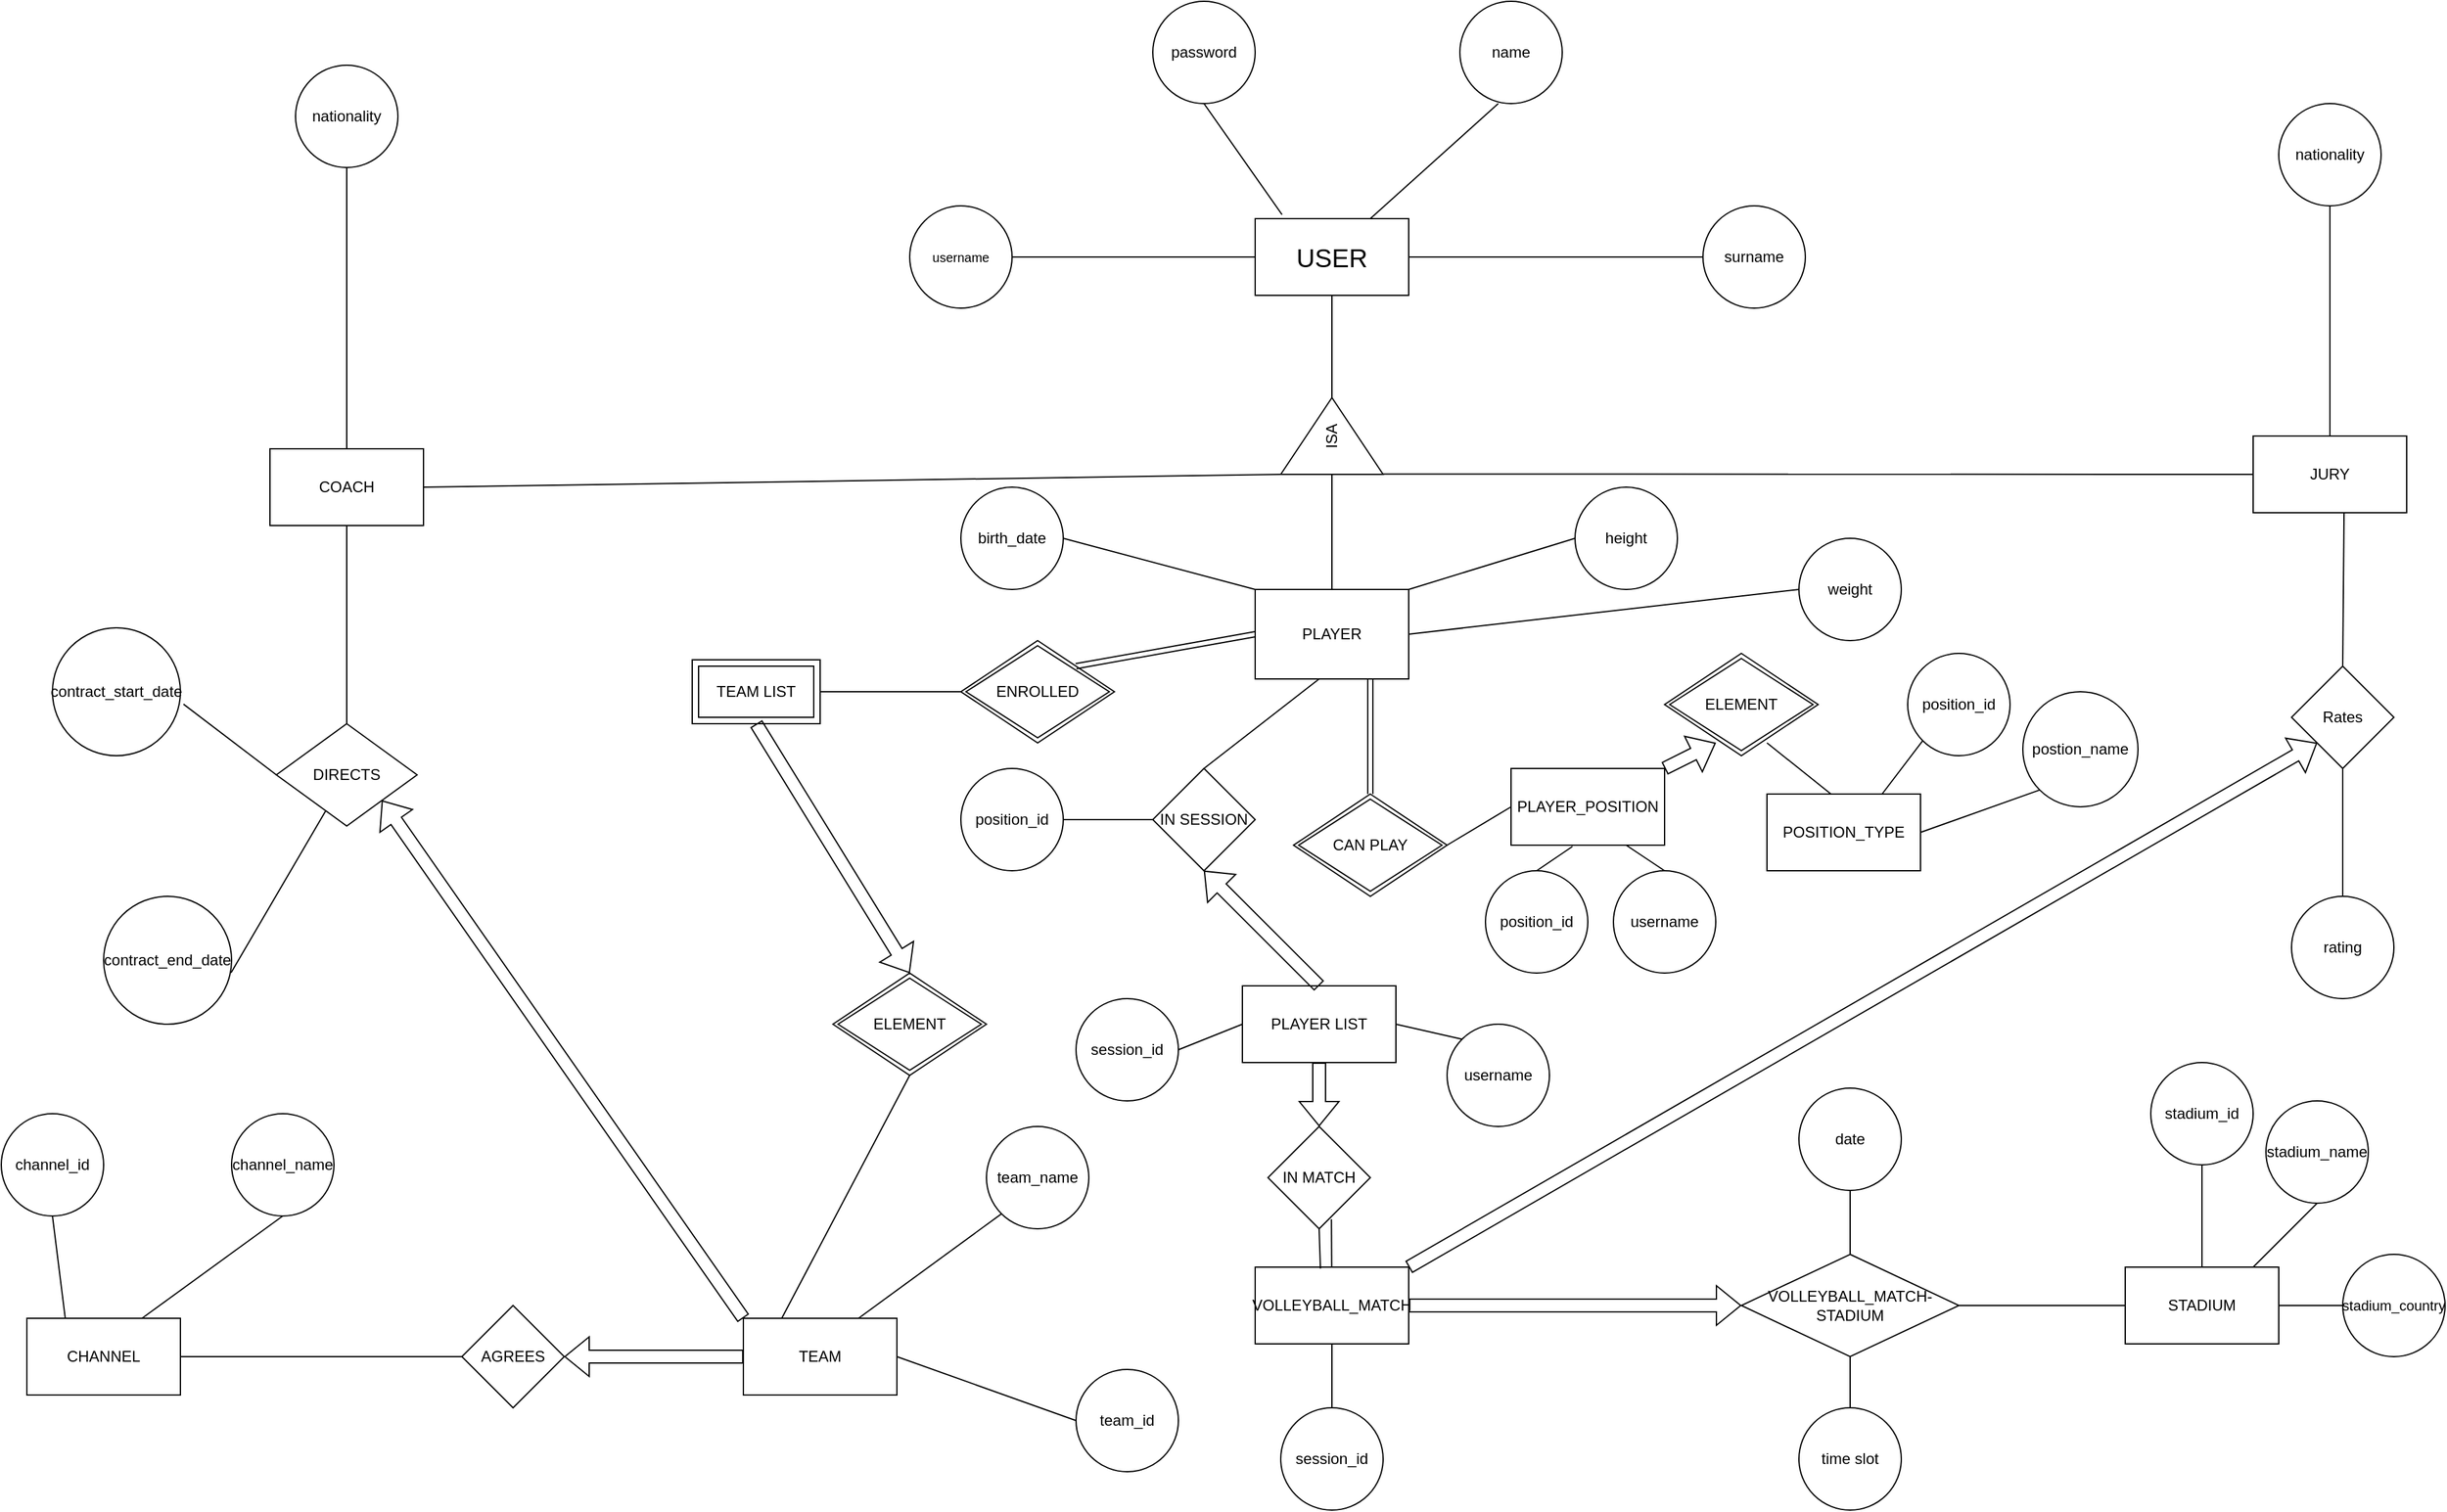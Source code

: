 <mxfile version="24.0.7" type="device">
  <diagram name="Page-1" id="yD7OdkKWVoem7eufRsLi">
    <mxGraphModel dx="2575" dy="1232" grid="1" gridSize="10" guides="1" tooltips="1" connect="1" arrows="1" fold="1" page="1" pageScale="1" pageWidth="1920" pageHeight="1200" math="0" shadow="0">
      <root>
        <mxCell id="0" />
        <mxCell id="1" parent="0" />
        <mxCell id="bbALmOzFAUpH4V1ZmCAf-1" value="&lt;font style=&quot;font-size: 20px;&quot;&gt;USER&lt;/font&gt;" style="rounded=0;whiteSpace=wrap;html=1;" parent="1" vertex="1">
          <mxGeometry x="990" y="190" width="120" height="60" as="geometry" />
        </mxCell>
        <mxCell id="bbALmOzFAUpH4V1ZmCAf-4" value="surname" style="ellipse;whiteSpace=wrap;html=1;rounded=0;" parent="1" vertex="1">
          <mxGeometry x="1340" y="180" width="80" height="80" as="geometry" />
        </mxCell>
        <mxCell id="bbALmOzFAUpH4V1ZmCAf-9" value="&lt;font size=&quot;1&quot;&gt;username&lt;/font&gt;" style="ellipse;whiteSpace=wrap;html=1;rounded=0;" parent="1" vertex="1">
          <mxGeometry x="720" y="180" width="80" height="80" as="geometry" />
        </mxCell>
        <mxCell id="bbALmOzFAUpH4V1ZmCAf-11" value="password" style="ellipse;whiteSpace=wrap;html=1;rounded=0;" parent="1" vertex="1">
          <mxGeometry x="910" y="20" width="80" height="80" as="geometry" />
        </mxCell>
        <mxCell id="bbALmOzFAUpH4V1ZmCAf-15" value="name" style="ellipse;whiteSpace=wrap;html=1;rounded=0;" parent="1" vertex="1">
          <mxGeometry x="1150" y="20" width="80" height="80" as="geometry" />
        </mxCell>
        <mxCell id="bbALmOzFAUpH4V1ZmCAf-16" value="" style="endArrow=none;html=1;rounded=0;exitX=0.175;exitY=-0.052;exitDx=0;exitDy=0;exitPerimeter=0;entryX=0.5;entryY=1;entryDx=0;entryDy=0;" parent="1" source="bbALmOzFAUpH4V1ZmCAf-1" target="bbALmOzFAUpH4V1ZmCAf-11" edge="1">
          <mxGeometry width="50" height="50" relative="1" as="geometry">
            <mxPoint x="910" y="170" as="sourcePoint" />
            <mxPoint x="960" y="120" as="targetPoint" />
          </mxGeometry>
        </mxCell>
        <mxCell id="bbALmOzFAUpH4V1ZmCAf-17" value="" style="endArrow=none;html=1;rounded=0;exitX=1;exitY=0.5;exitDx=0;exitDy=0;entryX=0;entryY=0.5;entryDx=0;entryDy=0;" parent="1" source="bbALmOzFAUpH4V1ZmCAf-9" target="bbALmOzFAUpH4V1ZmCAf-1" edge="1">
          <mxGeometry width="50" height="50" relative="1" as="geometry">
            <mxPoint x="880" y="245" as="sourcePoint" />
            <mxPoint x="930" y="195" as="targetPoint" />
          </mxGeometry>
        </mxCell>
        <mxCell id="bbALmOzFAUpH4V1ZmCAf-18" value="" style="endArrow=none;html=1;rounded=0;exitX=0.75;exitY=0;exitDx=0;exitDy=0;" parent="1" source="bbALmOzFAUpH4V1ZmCAf-1" edge="1">
          <mxGeometry width="50" height="50" relative="1" as="geometry">
            <mxPoint x="1130" y="150" as="sourcePoint" />
            <mxPoint x="1180" y="100" as="targetPoint" />
          </mxGeometry>
        </mxCell>
        <mxCell id="bbALmOzFAUpH4V1ZmCAf-19" value="" style="endArrow=none;html=1;rounded=0;entryX=0;entryY=0.5;entryDx=0;entryDy=0;exitX=1;exitY=0.5;exitDx=0;exitDy=0;" parent="1" source="bbALmOzFAUpH4V1ZmCAf-1" target="bbALmOzFAUpH4V1ZmCAf-4" edge="1">
          <mxGeometry width="50" height="50" relative="1" as="geometry">
            <mxPoint x="1110" y="230" as="sourcePoint" />
            <mxPoint x="1160" y="180" as="targetPoint" />
          </mxGeometry>
        </mxCell>
        <mxCell id="bbALmOzFAUpH4V1ZmCAf-20" value="" style="endArrow=none;html=1;rounded=0;entryX=0.5;entryY=1;entryDx=0;entryDy=0;" parent="1" target="bbALmOzFAUpH4V1ZmCAf-1" edge="1">
          <mxGeometry width="50" height="50" relative="1" as="geometry">
            <mxPoint x="1050" y="330" as="sourcePoint" />
            <mxPoint x="1000" y="420" as="targetPoint" />
          </mxGeometry>
        </mxCell>
        <mxCell id="bbALmOzFAUpH4V1ZmCAf-22" value="ISA" style="triangle;whiteSpace=wrap;html=1;rotation=-90;" parent="1" vertex="1">
          <mxGeometry x="1020" y="320" width="60" height="80" as="geometry" />
        </mxCell>
        <mxCell id="bbALmOzFAUpH4V1ZmCAf-23" value="" style="endArrow=none;html=1;rounded=0;exitX=1;exitY=0.5;exitDx=0;exitDy=0;entryX=0;entryY=0;entryDx=0;entryDy=0;entryPerimeter=0;" parent="1" source="bbALmOzFAUpH4V1ZmCAf-25" target="bbALmOzFAUpH4V1ZmCAf-22" edge="1">
          <mxGeometry width="50" height="50" relative="1" as="geometry">
            <mxPoint x="360" y="480" as="sourcePoint" />
            <mxPoint x="920" y="360" as="targetPoint" />
          </mxGeometry>
        </mxCell>
        <mxCell id="bbALmOzFAUpH4V1ZmCAf-24" value="" style="endArrow=none;html=1;rounded=0;entryX=0;entryY=0.5;entryDx=0;entryDy=0;exitX=0.005;exitY=0.995;exitDx=0;exitDy=0;exitPerimeter=0;" parent="1" source="bbALmOzFAUpH4V1ZmCAf-22" target="bbALmOzFAUpH4V1ZmCAf-27" edge="1">
          <mxGeometry width="50" height="50" relative="1" as="geometry">
            <mxPoint x="1280" y="330" as="sourcePoint" />
            <mxPoint x="1740" y="470" as="targetPoint" />
          </mxGeometry>
        </mxCell>
        <mxCell id="bbALmOzFAUpH4V1ZmCAf-25" value="COACH" style="rounded=0;whiteSpace=wrap;html=1;" parent="1" vertex="1">
          <mxGeometry x="220" y="370" width="120" height="60" as="geometry" />
        </mxCell>
        <mxCell id="bbALmOzFAUpH4V1ZmCAf-27" value="JURY" style="rounded=0;whiteSpace=wrap;html=1;" parent="1" vertex="1">
          <mxGeometry x="1770" y="360" width="120" height="60" as="geometry" />
        </mxCell>
        <mxCell id="bbALmOzFAUpH4V1ZmCAf-28" value="PLAYER" style="rounded=0;whiteSpace=wrap;html=1;" parent="1" vertex="1">
          <mxGeometry x="990" y="480" width="120" height="70" as="geometry" />
        </mxCell>
        <mxCell id="bbALmOzFAUpH4V1ZmCAf-30" value="" style="endArrow=none;html=1;rounded=0;entryX=0;entryY=0.5;entryDx=0;entryDy=0;exitX=0.5;exitY=0;exitDx=0;exitDy=0;" parent="1" source="bbALmOzFAUpH4V1ZmCAf-28" target="bbALmOzFAUpH4V1ZmCAf-22" edge="1">
          <mxGeometry width="50" height="50" relative="1" as="geometry">
            <mxPoint x="880" y="470" as="sourcePoint" />
            <mxPoint x="930" y="420" as="targetPoint" />
          </mxGeometry>
        </mxCell>
        <mxCell id="bbALmOzFAUpH4V1ZmCAf-31" value="VOLLEYBALL_MATCH" style="rounded=0;whiteSpace=wrap;html=1;" parent="1" vertex="1">
          <mxGeometry x="990" y="1010" width="120" height="60" as="geometry" />
        </mxCell>
        <mxCell id="bbALmOzFAUpH4V1ZmCAf-32" value="STADIUM" style="rounded=0;whiteSpace=wrap;html=1;" parent="1" vertex="1">
          <mxGeometry x="1670" y="1010" width="120" height="60" as="geometry" />
        </mxCell>
        <mxCell id="bbALmOzFAUpH4V1ZmCAf-33" value="TEAM" style="rounded=0;whiteSpace=wrap;html=1;" parent="1" vertex="1">
          <mxGeometry x="590" y="1050" width="120" height="60" as="geometry" />
        </mxCell>
        <mxCell id="bbALmOzFAUpH4V1ZmCAf-34" value="CHANNEL" style="rounded=0;whiteSpace=wrap;html=1;" parent="1" vertex="1">
          <mxGeometry x="30" y="1050" width="120" height="60" as="geometry" />
        </mxCell>
        <mxCell id="bbALmOzFAUpH4V1ZmCAf-38" value="" style="endArrow=none;html=1;rounded=0;exitX=0.5;exitY=1;exitDx=0;exitDy=0;entryX=0.5;entryY=0;entryDx=0;entryDy=0;" parent="1" source="bbALmOzFAUpH4V1ZmCAf-39" edge="1" target="bbALmOzFAUpH4V1ZmCAf-27">
          <mxGeometry width="50" height="50" relative="1" as="geometry">
            <mxPoint x="1800" y="370" as="sourcePoint" />
            <mxPoint x="1800" y="330" as="targetPoint" />
          </mxGeometry>
        </mxCell>
        <mxCell id="bbALmOzFAUpH4V1ZmCAf-39" value="nationality" style="ellipse;whiteSpace=wrap;html=1;aspect=fixed;" parent="1" vertex="1">
          <mxGeometry x="1790" y="100" width="80" height="80" as="geometry" />
        </mxCell>
        <mxCell id="bbALmOzFAUpH4V1ZmCAf-40" value="Rates" style="rhombus;whiteSpace=wrap;html=1;" parent="1" vertex="1">
          <mxGeometry x="1800" y="540" width="80" height="80" as="geometry" />
        </mxCell>
        <mxCell id="bbALmOzFAUpH4V1ZmCAf-41" value="" style="endArrow=none;html=1;rounded=0;entryX=0.592;entryY=0.995;entryDx=0;entryDy=0;exitX=0.5;exitY=0;exitDx=0;exitDy=0;entryPerimeter=0;" parent="1" source="bbALmOzFAUpH4V1ZmCAf-40" target="bbALmOzFAUpH4V1ZmCAf-27" edge="1">
          <mxGeometry width="50" height="50" relative="1" as="geometry">
            <mxPoint x="880" y="810" as="sourcePoint" />
            <mxPoint x="930" y="760" as="targetPoint" />
          </mxGeometry>
        </mxCell>
        <mxCell id="bbALmOzFAUpH4V1ZmCAf-43" value="" style="endArrow=none;html=1;rounded=0;entryX=0.5;entryY=1;entryDx=0;entryDy=0;exitX=0.5;exitY=0;exitDx=0;exitDy=0;" parent="1" source="bbALmOzFAUpH4V1ZmCAf-44" target="bbALmOzFAUpH4V1ZmCAf-40" edge="1">
          <mxGeometry width="50" height="50" relative="1" as="geometry">
            <mxPoint x="1720" y="750" as="sourcePoint" />
            <mxPoint x="930" y="760" as="targetPoint" />
          </mxGeometry>
        </mxCell>
        <mxCell id="bbALmOzFAUpH4V1ZmCAf-44" value="rating" style="ellipse;whiteSpace=wrap;html=1;aspect=fixed;" parent="1" vertex="1">
          <mxGeometry x="1800" y="720" width="80" height="80" as="geometry" />
        </mxCell>
        <mxCell id="bbALmOzFAUpH4V1ZmCAf-45" value="" style="shape=flexArrow;endArrow=classic;html=1;rounded=0;exitX=1;exitY=0;exitDx=0;exitDy=0;entryX=0;entryY=1;entryDx=0;entryDy=0;" parent="1" source="bbALmOzFAUpH4V1ZmCAf-31" target="bbALmOzFAUpH4V1ZmCAf-40" edge="1">
          <mxGeometry width="50" height="50" relative="1" as="geometry">
            <mxPoint x="880" y="810" as="sourcePoint" />
            <mxPoint x="930" y="760" as="targetPoint" />
          </mxGeometry>
        </mxCell>
        <mxCell id="bbALmOzFAUpH4V1ZmCAf-46" value="DIRECTS" style="rhombus;whiteSpace=wrap;html=1;" parent="1" vertex="1">
          <mxGeometry x="225" y="585" width="110" height="80" as="geometry" />
        </mxCell>
        <mxCell id="bbALmOzFAUpH4V1ZmCAf-47" value="VOLLEYBALL_MATCH-STADIUM" style="rhombus;whiteSpace=wrap;html=1;" parent="1" vertex="1">
          <mxGeometry x="1370" y="1000" width="170" height="80" as="geometry" />
        </mxCell>
        <mxCell id="bbALmOzFAUpH4V1ZmCAf-48" value="" style="shape=flexArrow;endArrow=classic;html=1;rounded=0;exitX=1;exitY=0.5;exitDx=0;exitDy=0;entryX=0;entryY=0.5;entryDx=0;entryDy=0;" parent="1" source="bbALmOzFAUpH4V1ZmCAf-31" target="bbALmOzFAUpH4V1ZmCAf-47" edge="1">
          <mxGeometry width="50" height="50" relative="1" as="geometry">
            <mxPoint x="880" y="810" as="sourcePoint" />
            <mxPoint x="930" y="760" as="targetPoint" />
          </mxGeometry>
        </mxCell>
        <mxCell id="bbALmOzFAUpH4V1ZmCAf-49" value="" style="endArrow=none;html=1;rounded=0;exitX=1;exitY=0.5;exitDx=0;exitDy=0;entryX=0;entryY=0.5;entryDx=0;entryDy=0;" parent="1" source="bbALmOzFAUpH4V1ZmCAf-47" target="bbALmOzFAUpH4V1ZmCAf-32" edge="1">
          <mxGeometry width="50" height="50" relative="1" as="geometry">
            <mxPoint x="880" y="810" as="sourcePoint" />
            <mxPoint x="930" y="760" as="targetPoint" />
          </mxGeometry>
        </mxCell>
        <mxCell id="bbALmOzFAUpH4V1ZmCAf-52" value="date" style="ellipse;whiteSpace=wrap;html=1;aspect=fixed;" parent="1" vertex="1">
          <mxGeometry x="1415" y="870" width="80" height="80" as="geometry" />
        </mxCell>
        <mxCell id="bbALmOzFAUpH4V1ZmCAf-53" value="time slot" style="ellipse;whiteSpace=wrap;html=1;aspect=fixed;" parent="1" vertex="1">
          <mxGeometry x="1415" y="1120" width="80" height="80" as="geometry" />
        </mxCell>
        <mxCell id="bbALmOzFAUpH4V1ZmCAf-54" value="" style="endArrow=none;html=1;rounded=0;entryX=0.5;entryY=1;entryDx=0;entryDy=0;exitX=0.5;exitY=0;exitDx=0;exitDy=0;" parent="1" source="bbALmOzFAUpH4V1ZmCAf-47" target="bbALmOzFAUpH4V1ZmCAf-52" edge="1">
          <mxGeometry width="50" height="50" relative="1" as="geometry">
            <mxPoint x="880" y="810" as="sourcePoint" />
            <mxPoint x="930" y="760" as="targetPoint" />
          </mxGeometry>
        </mxCell>
        <mxCell id="bbALmOzFAUpH4V1ZmCAf-55" value="" style="endArrow=none;html=1;rounded=0;entryX=0.5;entryY=0;entryDx=0;entryDy=0;exitX=0.5;exitY=1;exitDx=0;exitDy=0;" parent="1" source="bbALmOzFAUpH4V1ZmCAf-47" target="bbALmOzFAUpH4V1ZmCAf-53" edge="1">
          <mxGeometry width="50" height="50" relative="1" as="geometry">
            <mxPoint x="1420" y="1010" as="sourcePoint" />
            <mxPoint x="1420" y="980" as="targetPoint" />
          </mxGeometry>
        </mxCell>
        <mxCell id="bbALmOzFAUpH4V1ZmCAf-56" value="" style="endArrow=none;html=1;rounded=0;entryX=0.5;entryY=0;entryDx=0;entryDy=0;" parent="1" target="bbALmOzFAUpH4V1ZmCAf-32" edge="1">
          <mxGeometry width="50" height="50" relative="1" as="geometry">
            <mxPoint x="1730" y="930" as="sourcePoint" />
            <mxPoint x="930" y="760" as="targetPoint" />
          </mxGeometry>
        </mxCell>
        <mxCell id="bbALmOzFAUpH4V1ZmCAf-57" value="stadium_id" style="ellipse;whiteSpace=wrap;html=1;aspect=fixed;" parent="1" vertex="1">
          <mxGeometry x="1690" y="850" width="80" height="80" as="geometry" />
        </mxCell>
        <mxCell id="bbALmOzFAUpH4V1ZmCAf-58" value="stadium_name" style="ellipse;whiteSpace=wrap;html=1;aspect=fixed;" parent="1" vertex="1">
          <mxGeometry x="1780" y="880" width="80" height="80" as="geometry" />
        </mxCell>
        <mxCell id="bbALmOzFAUpH4V1ZmCAf-59" value="&lt;font style=&quot;font-size: 11px;&quot;&gt;stadium_country&lt;/font&gt;" style="ellipse;whiteSpace=wrap;html=1;aspect=fixed;" parent="1" vertex="1">
          <mxGeometry x="1840" y="1000" width="80" height="80" as="geometry" />
        </mxCell>
        <mxCell id="bbALmOzFAUpH4V1ZmCAf-61" value="" style="endArrow=none;html=1;rounded=0;exitX=0;exitY=0.5;exitDx=0;exitDy=0;entryX=1;entryY=0.5;entryDx=0;entryDy=0;" parent="1" source="bbALmOzFAUpH4V1ZmCAf-59" target="bbALmOzFAUpH4V1ZmCAf-32" edge="1">
          <mxGeometry width="50" height="50" relative="1" as="geometry">
            <mxPoint x="1740" y="940" as="sourcePoint" />
            <mxPoint x="1740" y="1010" as="targetPoint" />
          </mxGeometry>
        </mxCell>
        <mxCell id="bbALmOzFAUpH4V1ZmCAf-62" value="" style="endArrow=none;html=1;rounded=0;exitX=0.5;exitY=1;exitDx=0;exitDy=0;" parent="1" source="bbALmOzFAUpH4V1ZmCAf-58" edge="1">
          <mxGeometry width="50" height="50" relative="1" as="geometry">
            <mxPoint x="1801" y="963" as="sourcePoint" />
            <mxPoint x="1770" y="1010" as="targetPoint" />
          </mxGeometry>
        </mxCell>
        <mxCell id="bbALmOzFAUpH4V1ZmCAf-63" value="session_id" style="ellipse;whiteSpace=wrap;html=1;aspect=fixed;" parent="1" vertex="1">
          <mxGeometry x="1010" y="1120" width="80" height="80" as="geometry" />
        </mxCell>
        <mxCell id="bbALmOzFAUpH4V1ZmCAf-64" value="" style="endArrow=none;html=1;rounded=0;exitX=0.5;exitY=1;exitDx=0;exitDy=0;entryX=0.5;entryY=0;entryDx=0;entryDy=0;" parent="1" source="bbALmOzFAUpH4V1ZmCAf-31" target="bbALmOzFAUpH4V1ZmCAf-63" edge="1">
          <mxGeometry width="50" height="50" relative="1" as="geometry">
            <mxPoint x="880" y="810" as="sourcePoint" />
            <mxPoint x="930" y="760" as="targetPoint" />
          </mxGeometry>
        </mxCell>
        <mxCell id="bbALmOzFAUpH4V1ZmCAf-65" value="channel_id" style="ellipse;whiteSpace=wrap;html=1;aspect=fixed;" parent="1" vertex="1">
          <mxGeometry x="10" y="890" width="80" height="80" as="geometry" />
        </mxCell>
        <mxCell id="bbALmOzFAUpH4V1ZmCAf-66" value="channel_name" style="ellipse;whiteSpace=wrap;html=1;aspect=fixed;" parent="1" vertex="1">
          <mxGeometry x="190" y="890" width="80" height="80" as="geometry" />
        </mxCell>
        <mxCell id="bbALmOzFAUpH4V1ZmCAf-67" value="" style="endArrow=none;html=1;rounded=0;exitX=0.25;exitY=0;exitDx=0;exitDy=0;entryX=0.5;entryY=1;entryDx=0;entryDy=0;" parent="1" source="bbALmOzFAUpH4V1ZmCAf-34" target="bbALmOzFAUpH4V1ZmCAf-65" edge="1">
          <mxGeometry width="50" height="50" relative="1" as="geometry">
            <mxPoint x="880" y="810" as="sourcePoint" />
            <mxPoint x="70" y="840" as="targetPoint" />
          </mxGeometry>
        </mxCell>
        <mxCell id="bbALmOzFAUpH4V1ZmCAf-68" value="" style="endArrow=none;html=1;rounded=0;exitX=0.5;exitY=1;exitDx=0;exitDy=0;entryX=0.75;entryY=0;entryDx=0;entryDy=0;" parent="1" source="bbALmOzFAUpH4V1ZmCAf-66" target="bbALmOzFAUpH4V1ZmCAf-34" edge="1">
          <mxGeometry width="50" height="50" relative="1" as="geometry">
            <mxPoint x="880" y="810" as="sourcePoint" />
            <mxPoint x="930" y="760" as="targetPoint" />
          </mxGeometry>
        </mxCell>
        <mxCell id="bbALmOzFAUpH4V1ZmCAf-69" value="AGREES" style="rhombus;whiteSpace=wrap;html=1;" parent="1" vertex="1">
          <mxGeometry x="370" y="1040" width="80" height="80" as="geometry" />
        </mxCell>
        <mxCell id="bbALmOzFAUpH4V1ZmCAf-70" value="" style="shape=flexArrow;endArrow=classic;html=1;rounded=0;entryX=1;entryY=0.5;entryDx=0;entryDy=0;exitX=0;exitY=0.5;exitDx=0;exitDy=0;" parent="1" target="bbALmOzFAUpH4V1ZmCAf-69" edge="1" source="bbALmOzFAUpH4V1ZmCAf-33">
          <mxGeometry width="50" height="50" relative="1" as="geometry">
            <mxPoint x="570" y="880" as="sourcePoint" />
            <mxPoint x="930" y="760" as="targetPoint" />
          </mxGeometry>
        </mxCell>
        <mxCell id="bbALmOzFAUpH4V1ZmCAf-71" value="" style="endArrow=none;html=1;rounded=0;exitX=0;exitY=0.5;exitDx=0;exitDy=0;entryX=1;entryY=0.5;entryDx=0;entryDy=0;" parent="1" source="bbALmOzFAUpH4V1ZmCAf-69" edge="1" target="bbALmOzFAUpH4V1ZmCAf-34">
          <mxGeometry width="50" height="50" relative="1" as="geometry">
            <mxPoint x="880" y="810" as="sourcePoint" />
            <mxPoint x="150" y="880" as="targetPoint" />
          </mxGeometry>
        </mxCell>
        <mxCell id="bbALmOzFAUpH4V1ZmCAf-72" value="" style="shape=flexArrow;endArrow=classic;html=1;rounded=0;entryX=1;entryY=1;entryDx=0;entryDy=0;exitX=0;exitY=0;exitDx=0;exitDy=0;" parent="1" source="bbALmOzFAUpH4V1ZmCAf-33" target="bbALmOzFAUpH4V1ZmCAf-46" edge="1">
          <mxGeometry width="50" height="50" relative="1" as="geometry">
            <mxPoint x="680" y="820.0" as="sourcePoint" />
            <mxPoint x="510" y="650.0" as="targetPoint" />
          </mxGeometry>
        </mxCell>
        <mxCell id="bbALmOzFAUpH4V1ZmCAf-73" value="" style="endArrow=none;html=1;rounded=0;entryX=0.5;entryY=0;entryDx=0;entryDy=0;exitX=0.5;exitY=1;exitDx=0;exitDy=0;" parent="1" source="bbALmOzFAUpH4V1ZmCAf-25" target="bbALmOzFAUpH4V1ZmCAf-46" edge="1">
          <mxGeometry width="50" height="50" relative="1" as="geometry">
            <mxPoint x="350" y="530" as="sourcePoint" />
            <mxPoint x="930" y="760" as="targetPoint" />
          </mxGeometry>
        </mxCell>
        <mxCell id="bbALmOzFAUpH4V1ZmCAf-74" value="nationality" style="ellipse;whiteSpace=wrap;html=1;aspect=fixed;" parent="1" vertex="1">
          <mxGeometry x="240" y="70" width="80" height="80" as="geometry" />
        </mxCell>
        <mxCell id="bbALmOzFAUpH4V1ZmCAf-75" value="" style="endArrow=none;html=1;rounded=0;entryX=0.5;entryY=0;entryDx=0;entryDy=0;exitX=0.5;exitY=1;exitDx=0;exitDy=0;" parent="1" target="bbALmOzFAUpH4V1ZmCAf-25" edge="1" source="bbALmOzFAUpH4V1ZmCAf-74">
          <mxGeometry width="50" height="50" relative="1" as="geometry">
            <mxPoint x="90" y="340" as="sourcePoint" />
            <mxPoint x="230" y="339.29" as="targetPoint" />
          </mxGeometry>
        </mxCell>
        <mxCell id="bbALmOzFAUpH4V1ZmCAf-81" value="birth_date" style="ellipse;whiteSpace=wrap;html=1;aspect=fixed;" parent="1" vertex="1">
          <mxGeometry x="760" y="400" width="80" height="80" as="geometry" />
        </mxCell>
        <mxCell id="bbALmOzFAUpH4V1ZmCAf-82" value="height" style="ellipse;whiteSpace=wrap;html=1;aspect=fixed;" parent="1" vertex="1">
          <mxGeometry x="1240" y="400" width="80" height="80" as="geometry" />
        </mxCell>
        <mxCell id="bbALmOzFAUpH4V1ZmCAf-83" value="weight" style="ellipse;whiteSpace=wrap;html=1;aspect=fixed;" parent="1" vertex="1">
          <mxGeometry x="1415" y="440" width="80" height="80" as="geometry" />
        </mxCell>
        <mxCell id="bbALmOzFAUpH4V1ZmCAf-84" value="" style="endArrow=none;html=1;rounded=0;entryX=0;entryY=0;entryDx=0;entryDy=0;exitX=1;exitY=0.5;exitDx=0;exitDy=0;" parent="1" source="bbALmOzFAUpH4V1ZmCAf-81" target="bbALmOzFAUpH4V1ZmCAf-28" edge="1">
          <mxGeometry width="50" height="50" relative="1" as="geometry">
            <mxPoint x="880" y="460" as="sourcePoint" />
            <mxPoint x="930" y="410" as="targetPoint" />
          </mxGeometry>
        </mxCell>
        <mxCell id="bbALmOzFAUpH4V1ZmCAf-85" value="" style="endArrow=none;html=1;rounded=0;entryX=0;entryY=0.5;entryDx=0;entryDy=0;exitX=1;exitY=0;exitDx=0;exitDy=0;" parent="1" source="bbALmOzFAUpH4V1ZmCAf-28" target="bbALmOzFAUpH4V1ZmCAf-82" edge="1">
          <mxGeometry width="50" height="50" relative="1" as="geometry">
            <mxPoint x="880" y="460" as="sourcePoint" />
            <mxPoint x="930" y="410" as="targetPoint" />
          </mxGeometry>
        </mxCell>
        <mxCell id="bbALmOzFAUpH4V1ZmCAf-86" value="" style="endArrow=none;html=1;rounded=0;entryX=0;entryY=0.5;entryDx=0;entryDy=0;exitX=1;exitY=0.5;exitDx=0;exitDy=0;" parent="1" source="bbALmOzFAUpH4V1ZmCAf-28" target="bbALmOzFAUpH4V1ZmCAf-83" edge="1">
          <mxGeometry width="50" height="50" relative="1" as="geometry">
            <mxPoint x="1150" y="550" as="sourcePoint" />
            <mxPoint x="1180" y="480" as="targetPoint" />
          </mxGeometry>
        </mxCell>
        <mxCell id="bbALmOzFAUpH4V1ZmCAf-89" value="IN MATCH" style="rhombus;whiteSpace=wrap;html=1;" parent="1" vertex="1">
          <mxGeometry x="1000" y="900" width="80" height="80" as="geometry" />
        </mxCell>
        <mxCell id="bbALmOzFAUpH4V1ZmCAf-93" value="POSITION_TYPE" style="rounded=0;whiteSpace=wrap;html=1;" parent="1" vertex="1">
          <mxGeometry x="1390" y="640" width="120" height="60" as="geometry" />
        </mxCell>
        <mxCell id="bbALmOzFAUpH4V1ZmCAf-94" value="" style="endArrow=none;html=1;rounded=0;entryX=0.75;entryY=0;entryDx=0;entryDy=0;exitX=0;exitY=1;exitDx=0;exitDy=0;" parent="1" source="bbALmOzFAUpH4V1ZmCAf-98" target="bbALmOzFAUpH4V1ZmCAf-93" edge="1">
          <mxGeometry width="50" height="50" relative="1" as="geometry">
            <mxPoint x="1560" y="560" as="sourcePoint" />
            <mxPoint x="930" y="590" as="targetPoint" />
          </mxGeometry>
        </mxCell>
        <mxCell id="bbALmOzFAUpH4V1ZmCAf-95" value="" style="endArrow=none;html=1;rounded=0;entryX=1;entryY=0.5;entryDx=0;entryDy=0;exitX=1;exitY=1;exitDx=0;exitDy=0;" parent="1" source="bbALmOzFAUpH4V1ZmCAf-96" target="bbALmOzFAUpH4V1ZmCAf-93" edge="1">
          <mxGeometry width="50" height="50" relative="1" as="geometry">
            <mxPoint x="1640" y="570" as="sourcePoint" />
            <mxPoint x="1560" y="690" as="targetPoint" />
          </mxGeometry>
        </mxCell>
        <mxCell id="bbALmOzFAUpH4V1ZmCAf-96" value="postion_name" style="ellipse;whiteSpace=wrap;html=1;aspect=fixed;direction=south;" parent="1" vertex="1">
          <mxGeometry x="1590" y="560" width="90" height="90" as="geometry" />
        </mxCell>
        <mxCell id="bbALmOzFAUpH4V1ZmCAf-98" value="position_id" style="ellipse;whiteSpace=wrap;html=1;aspect=fixed;" parent="1" vertex="1">
          <mxGeometry x="1500" y="530" width="80" height="80" as="geometry" />
        </mxCell>
        <mxCell id="bbALmOzFAUpH4V1ZmCAf-100" value="PLAYER_POSITION" style="rounded=0;whiteSpace=wrap;html=1;" parent="1" vertex="1">
          <mxGeometry x="1190" y="620" width="120" height="60" as="geometry" />
        </mxCell>
        <mxCell id="bbALmOzFAUpH4V1ZmCAf-101" value="" style="shape=flexArrow;endArrow=classic;html=1;rounded=0;entryX=0;entryY=1;entryDx=0;entryDy=0;exitX=1;exitY=0;exitDx=0;exitDy=0;" parent="1" source="bbALmOzFAUpH4V1ZmCAf-100" edge="1">
          <mxGeometry width="50" height="50" relative="1" as="geometry">
            <mxPoint x="1330" y="560" as="sourcePoint" />
            <mxPoint x="1350" y="600.0" as="targetPoint" />
          </mxGeometry>
        </mxCell>
        <mxCell id="bbALmOzFAUpH4V1ZmCAf-102" value="" style="endArrow=none;html=1;rounded=0;entryX=1;entryY=1;entryDx=0;entryDy=0;exitX=0.417;exitY=0;exitDx=0;exitDy=0;exitPerimeter=0;" parent="1" source="bbALmOzFAUpH4V1ZmCAf-93" edge="1">
          <mxGeometry width="50" height="50" relative="1" as="geometry">
            <mxPoint x="880" y="810" as="sourcePoint" />
            <mxPoint x="1390" y="600.0" as="targetPoint" />
          </mxGeometry>
        </mxCell>
        <mxCell id="bbALmOzFAUpH4V1ZmCAf-103" value="username" style="ellipse;whiteSpace=wrap;html=1;aspect=fixed;" parent="1" vertex="1">
          <mxGeometry x="1270" y="700" width="80" height="80" as="geometry" />
        </mxCell>
        <mxCell id="bbALmOzFAUpH4V1ZmCAf-104" value="position_id" style="ellipse;whiteSpace=wrap;html=1;aspect=fixed;" parent="1" vertex="1">
          <mxGeometry x="1170" y="700" width="80" height="80" as="geometry" />
        </mxCell>
        <mxCell id="bbALmOzFAUpH4V1ZmCAf-105" value="" style="endArrow=none;html=1;rounded=0;exitX=0.5;exitY=0;exitDx=0;exitDy=0;" parent="1" source="bbALmOzFAUpH4V1ZmCAf-104" edge="1">
          <mxGeometry width="50" height="50" relative="1" as="geometry">
            <mxPoint x="880" y="810" as="sourcePoint" />
            <mxPoint x="1238" y="681" as="targetPoint" />
          </mxGeometry>
        </mxCell>
        <mxCell id="bbALmOzFAUpH4V1ZmCAf-106" value="" style="endArrow=none;html=1;rounded=0;entryX=0.75;entryY=1;entryDx=0;entryDy=0;exitX=0.5;exitY=0;exitDx=0;exitDy=0;" parent="1" source="bbALmOzFAUpH4V1ZmCAf-103" target="bbALmOzFAUpH4V1ZmCAf-100" edge="1">
          <mxGeometry width="50" height="50" relative="1" as="geometry">
            <mxPoint x="880" y="810" as="sourcePoint" />
            <mxPoint x="930" y="760" as="targetPoint" />
          </mxGeometry>
        </mxCell>
        <mxCell id="bbALmOzFAUpH4V1ZmCAf-112" value="" style="endArrow=none;html=1;rounded=0;entryX=0;entryY=0.5;entryDx=0;entryDy=0;exitX=1;exitY=0.5;exitDx=0;exitDy=0;" parent="1" source="huFveuyKXu38vRTOwALV-14" target="bbALmOzFAUpH4V1ZmCAf-100" edge="1">
          <mxGeometry width="50" height="50" relative="1" as="geometry">
            <mxPoint x="1160" y="640" as="sourcePoint" />
            <mxPoint x="930" y="760" as="targetPoint" />
          </mxGeometry>
        </mxCell>
        <mxCell id="bbALmOzFAUpH4V1ZmCAf-119" value="IN SESSION" style="rhombus;whiteSpace=wrap;html=1;" parent="1" vertex="1">
          <mxGeometry x="910" y="620" width="80" height="80" as="geometry" />
        </mxCell>
        <mxCell id="bbALmOzFAUpH4V1ZmCAf-120" value="PLAYER LIST" style="rounded=0;whiteSpace=wrap;html=1;" parent="1" vertex="1">
          <mxGeometry x="980" y="790" width="120" height="60" as="geometry" />
        </mxCell>
        <mxCell id="bbALmOzFAUpH4V1ZmCAf-127" value="" style="endArrow=none;html=1;rounded=0;entryX=0.5;entryY=0;entryDx=0;entryDy=0;" parent="1" target="bbALmOzFAUpH4V1ZmCAf-119" edge="1">
          <mxGeometry width="50" height="50" relative="1" as="geometry">
            <mxPoint x="1040" y="550" as="sourcePoint" />
            <mxPoint x="930" y="760" as="targetPoint" />
          </mxGeometry>
        </mxCell>
        <mxCell id="bbALmOzFAUpH4V1ZmCAf-128" value="" style="shape=flexArrow;endArrow=classic;html=1;rounded=0;entryX=0.5;entryY=1;entryDx=0;entryDy=0;exitX=0.5;exitY=0;exitDx=0;exitDy=0;" parent="1" source="bbALmOzFAUpH4V1ZmCAf-120" target="bbALmOzFAUpH4V1ZmCAf-119" edge="1">
          <mxGeometry width="50" height="50" relative="1" as="geometry">
            <mxPoint x="880" y="810" as="sourcePoint" />
            <mxPoint x="930" y="760" as="targetPoint" />
          </mxGeometry>
        </mxCell>
        <mxCell id="bbALmOzFAUpH4V1ZmCAf-129" value="" style="shape=flexArrow;endArrow=classic;html=1;rounded=0;exitX=0.5;exitY=1;exitDx=0;exitDy=0;entryX=0.5;entryY=0;entryDx=0;entryDy=0;" parent="1" source="bbALmOzFAUpH4V1ZmCAf-120" target="bbALmOzFAUpH4V1ZmCAf-89" edge="1">
          <mxGeometry width="50" height="50" relative="1" as="geometry">
            <mxPoint x="880" y="810" as="sourcePoint" />
            <mxPoint x="930" y="760" as="targetPoint" />
          </mxGeometry>
        </mxCell>
        <mxCell id="bbALmOzFAUpH4V1ZmCAf-133" value="session_id" style="ellipse;whiteSpace=wrap;html=1;aspect=fixed;" parent="1" vertex="1">
          <mxGeometry x="850" y="800" width="80" height="80" as="geometry" />
        </mxCell>
        <mxCell id="bbALmOzFAUpH4V1ZmCAf-134" value="" style="endArrow=none;html=1;rounded=0;entryX=0;entryY=0.5;entryDx=0;entryDy=0;exitX=1;exitY=0.5;exitDx=0;exitDy=0;" parent="1" source="bbALmOzFAUpH4V1ZmCAf-133" target="bbALmOzFAUpH4V1ZmCAf-120" edge="1">
          <mxGeometry width="50" height="50" relative="1" as="geometry">
            <mxPoint x="890" y="810" as="sourcePoint" />
            <mxPoint x="930" y="760" as="targetPoint" />
          </mxGeometry>
        </mxCell>
        <mxCell id="bbALmOzFAUpH4V1ZmCAf-135" value="username" style="ellipse;whiteSpace=wrap;html=1;aspect=fixed;" parent="1" vertex="1">
          <mxGeometry x="1140" y="820" width="80" height="80" as="geometry" />
        </mxCell>
        <mxCell id="bbALmOzFAUpH4V1ZmCAf-136" value="" style="endArrow=none;html=1;rounded=0;entryX=1;entryY=0.5;entryDx=0;entryDy=0;exitX=0;exitY=0;exitDx=0;exitDy=0;" parent="1" source="bbALmOzFAUpH4V1ZmCAf-135" target="bbALmOzFAUpH4V1ZmCAf-120" edge="1">
          <mxGeometry width="50" height="50" relative="1" as="geometry">
            <mxPoint x="880" y="810" as="sourcePoint" />
            <mxPoint x="930" y="760" as="targetPoint" />
          </mxGeometry>
        </mxCell>
        <mxCell id="bbALmOzFAUpH4V1ZmCAf-137" value="position_id" style="ellipse;whiteSpace=wrap;html=1;aspect=fixed;direction=south;" parent="1" vertex="1">
          <mxGeometry x="760" y="620" width="80" height="80" as="geometry" />
        </mxCell>
        <mxCell id="bbALmOzFAUpH4V1ZmCAf-139" value="" style="endArrow=none;html=1;rounded=0;exitX=0;exitY=0.5;exitDx=0;exitDy=0;entryX=0.5;entryY=0;entryDx=0;entryDy=0;" parent="1" source="bbALmOzFAUpH4V1ZmCAf-119" edge="1" target="bbALmOzFAUpH4V1ZmCAf-137">
          <mxGeometry width="50" height="50" relative="1" as="geometry">
            <mxPoint x="880" y="810" as="sourcePoint" />
            <mxPoint x="962" y="670" as="targetPoint" />
          </mxGeometry>
        </mxCell>
        <mxCell id="bbALmOzFAUpH4V1ZmCAf-142" value="" style="endArrow=none;html=1;rounded=0;entryX=0.5;entryY=1;entryDx=0;entryDy=0;exitX=0.425;exitY=0.019;exitDx=0;exitDy=0;exitPerimeter=0;" parent="1" source="bbALmOzFAUpH4V1ZmCAf-31" target="bbALmOzFAUpH4V1ZmCAf-89" edge="1">
          <mxGeometry width="50" height="50" relative="1" as="geometry">
            <mxPoint x="880" y="810" as="sourcePoint" />
            <mxPoint x="930" y="760" as="targetPoint" />
          </mxGeometry>
        </mxCell>
        <mxCell id="bbALmOzFAUpH4V1ZmCAf-143" value="" style="endArrow=none;html=1;rounded=0;exitX=0.62;exitY=0.907;exitDx=0;exitDy=0;exitPerimeter=0;" parent="1" source="bbALmOzFAUpH4V1ZmCAf-89" target="bbALmOzFAUpH4V1ZmCAf-31" edge="1">
          <mxGeometry width="50" height="50" relative="1" as="geometry">
            <mxPoint x="1050" y="970" as="sourcePoint" />
            <mxPoint x="930" y="760" as="targetPoint" />
          </mxGeometry>
        </mxCell>
        <mxCell id="bbALmOzFAUpH4V1ZmCAf-145" value="team_id" style="ellipse;whiteSpace=wrap;html=1;aspect=fixed;" parent="1" vertex="1">
          <mxGeometry x="850" y="1090" width="80" height="80" as="geometry" />
        </mxCell>
        <mxCell id="bbALmOzFAUpH4V1ZmCAf-146" value="team_name" style="ellipse;whiteSpace=wrap;html=1;aspect=fixed;" parent="1" vertex="1">
          <mxGeometry x="780" y="900" width="80" height="80" as="geometry" />
        </mxCell>
        <mxCell id="bbALmOzFAUpH4V1ZmCAf-147" value="" style="endArrow=none;html=1;rounded=0;entryX=1;entryY=0.5;entryDx=0;entryDy=0;exitX=0;exitY=0.5;exitDx=0;exitDy=0;" parent="1" source="bbALmOzFAUpH4V1ZmCAf-145" target="bbALmOzFAUpH4V1ZmCAf-33" edge="1">
          <mxGeometry width="50" height="50" relative="1" as="geometry">
            <mxPoint x="880" y="810" as="sourcePoint" />
            <mxPoint x="930" y="760" as="targetPoint" />
          </mxGeometry>
        </mxCell>
        <mxCell id="bbALmOzFAUpH4V1ZmCAf-148" value="" style="endArrow=none;html=1;rounded=0;entryX=0.75;entryY=0;entryDx=0;entryDy=0;exitX=0;exitY=1;exitDx=0;exitDy=0;" parent="1" source="bbALmOzFAUpH4V1ZmCAf-146" target="bbALmOzFAUpH4V1ZmCAf-33" edge="1">
          <mxGeometry width="50" height="50" relative="1" as="geometry">
            <mxPoint x="880" y="810" as="sourcePoint" />
            <mxPoint x="930" y="760" as="targetPoint" />
          </mxGeometry>
        </mxCell>
        <mxCell id="bbALmOzFAUpH4V1ZmCAf-150" value="contract_start_date" style="ellipse;whiteSpace=wrap;html=1;aspect=fixed;" parent="1" vertex="1">
          <mxGeometry x="50" y="510" width="100" height="100" as="geometry" />
        </mxCell>
        <mxCell id="bbALmOzFAUpH4V1ZmCAf-151" value="contract_end_date" style="ellipse;whiteSpace=wrap;html=1;aspect=fixed;" parent="1" vertex="1">
          <mxGeometry x="90" y="720" width="100" height="100" as="geometry" />
        </mxCell>
        <mxCell id="bbALmOzFAUpH4V1ZmCAf-155" value="" style="endArrow=none;html=1;rounded=0;exitX=0.25;exitY=0;exitDx=0;exitDy=0;entryX=0.5;entryY=1;entryDx=0;entryDy=0;" parent="1" source="bbALmOzFAUpH4V1ZmCAf-33" target="huFveuyKXu38vRTOwALV-4" edge="1">
          <mxGeometry width="50" height="50" relative="1" as="geometry">
            <mxPoint x="880" y="810" as="sourcePoint" />
            <mxPoint x="660" y="890" as="targetPoint" />
          </mxGeometry>
        </mxCell>
        <mxCell id="bbALmOzFAUpH4V1ZmCAf-156" value="" style="endArrow=none;html=1;rounded=0;entryX=1.024;entryY=0.597;entryDx=0;entryDy=0;entryPerimeter=0;exitX=0;exitY=0.5;exitDx=0;exitDy=0;" parent="1" source="bbALmOzFAUpH4V1ZmCAf-46" target="bbALmOzFAUpH4V1ZmCAf-150" edge="1">
          <mxGeometry width="50" height="50" relative="1" as="geometry">
            <mxPoint x="880" y="810" as="sourcePoint" />
            <mxPoint x="930" y="760" as="targetPoint" />
          </mxGeometry>
        </mxCell>
        <mxCell id="bbALmOzFAUpH4V1ZmCAf-157" value="" style="endArrow=none;html=1;rounded=0;entryX=0.996;entryY=0.597;entryDx=0;entryDy=0;entryPerimeter=0;" parent="1" source="bbALmOzFAUpH4V1ZmCAf-46" target="bbALmOzFAUpH4V1ZmCAf-151" edge="1">
          <mxGeometry width="50" height="50" relative="1" as="geometry">
            <mxPoint x="311" y="655" as="sourcePoint" />
            <mxPoint x="930" y="760" as="targetPoint" />
          </mxGeometry>
        </mxCell>
        <mxCell id="huFveuyKXu38vRTOwALV-1" value="TEAM LIST" style="shape=ext;margin=3;double=1;whiteSpace=wrap;html=1;align=center;" vertex="1" parent="1">
          <mxGeometry x="550" y="535" width="100" height="50" as="geometry" />
        </mxCell>
        <mxCell id="huFveuyKXu38vRTOwALV-2" value="" style="endArrow=none;html=1;rounded=0;exitX=1;exitY=0.5;exitDx=0;exitDy=0;entryX=0;entryY=0.5;entryDx=0;entryDy=0;" edge="1" parent="1" source="huFveuyKXu38vRTOwALV-1">
          <mxGeometry relative="1" as="geometry">
            <mxPoint x="960" y="580" as="sourcePoint" />
            <mxPoint x="760" y="560.0" as="targetPoint" />
          </mxGeometry>
        </mxCell>
        <mxCell id="huFveuyKXu38vRTOwALV-3" value="" style="shape=flexArrow;endArrow=classic;html=1;rounded=0;exitX=0.5;exitY=1;exitDx=0;exitDy=0;entryX=0.5;entryY=0;entryDx=0;entryDy=0;" edge="1" parent="1" source="huFveuyKXu38vRTOwALV-1" target="huFveuyKXu38vRTOwALV-4">
          <mxGeometry width="50" height="50" relative="1" as="geometry">
            <mxPoint x="1020" y="600" as="sourcePoint" />
            <mxPoint x="600" y="620.0" as="targetPoint" />
          </mxGeometry>
        </mxCell>
        <mxCell id="huFveuyKXu38vRTOwALV-4" value="ELEMENT" style="shape=rhombus;double=1;perimeter=rhombusPerimeter;whiteSpace=wrap;html=1;align=center;" vertex="1" parent="1">
          <mxGeometry x="660" y="780" width="120" height="80" as="geometry" />
        </mxCell>
        <mxCell id="huFveuyKXu38vRTOwALV-5" value="ELEMENT" style="shape=rhombus;double=1;perimeter=rhombusPerimeter;whiteSpace=wrap;html=1;align=center;" vertex="1" parent="1">
          <mxGeometry x="1310" y="530" width="120" height="80" as="geometry" />
        </mxCell>
        <mxCell id="huFveuyKXu38vRTOwALV-9" value="ENROLLED" style="shape=rhombus;double=1;perimeter=rhombusPerimeter;whiteSpace=wrap;html=1;align=center;" vertex="1" parent="1">
          <mxGeometry x="760" y="520" width="120" height="80" as="geometry" />
        </mxCell>
        <mxCell id="huFveuyKXu38vRTOwALV-12" value="" style="shape=link;html=1;rounded=0;exitX=1;exitY=0;exitDx=0;exitDy=0;entryX=0;entryY=0.5;entryDx=0;entryDy=0;" edge="1" parent="1" source="huFveuyKXu38vRTOwALV-9" target="bbALmOzFAUpH4V1ZmCAf-28">
          <mxGeometry width="100" relative="1" as="geometry">
            <mxPoint x="990" y="580" as="sourcePoint" />
            <mxPoint x="1090" y="580" as="targetPoint" />
          </mxGeometry>
        </mxCell>
        <mxCell id="huFveuyKXu38vRTOwALV-13" value="" style="shape=link;html=1;rounded=0;entryX=0.75;entryY=1;entryDx=0;entryDy=0;exitX=0.5;exitY=0;exitDx=0;exitDy=0;" edge="1" parent="1" source="huFveuyKXu38vRTOwALV-14" target="bbALmOzFAUpH4V1ZmCAf-28">
          <mxGeometry width="100" relative="1" as="geometry">
            <mxPoint x="1137.778" y="572.222" as="sourcePoint" />
            <mxPoint x="1090" y="560" as="targetPoint" />
          </mxGeometry>
        </mxCell>
        <mxCell id="huFveuyKXu38vRTOwALV-14" value="CAN PLAY" style="shape=rhombus;double=1;perimeter=rhombusPerimeter;whiteSpace=wrap;html=1;align=center;" vertex="1" parent="1">
          <mxGeometry x="1020" y="640" width="120" height="80" as="geometry" />
        </mxCell>
      </root>
    </mxGraphModel>
  </diagram>
</mxfile>

